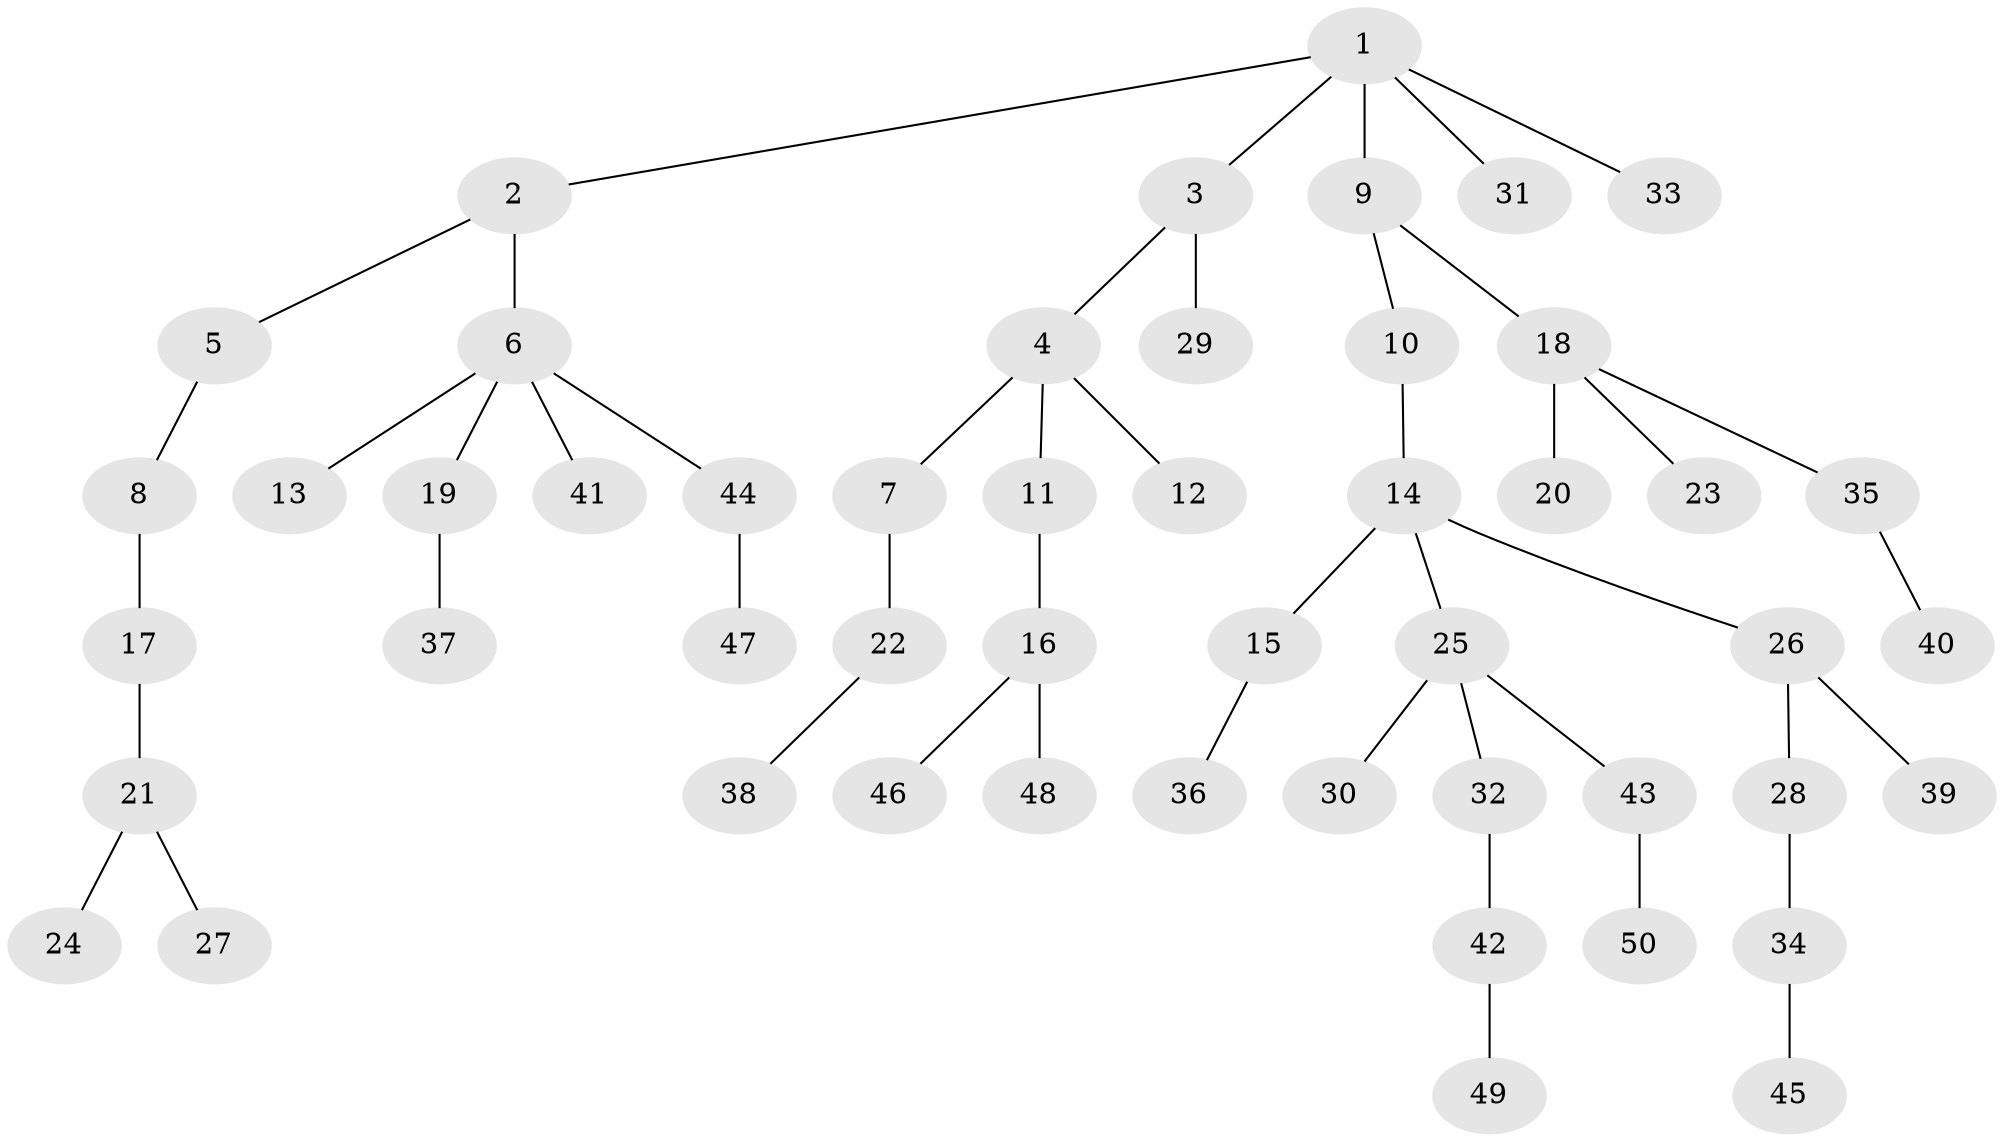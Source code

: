 // coarse degree distribution, {6: 0.06666666666666667, 3: 0.13333333333333333, 2: 0.06666666666666667, 4: 0.06666666666666667, 1: 0.6666666666666666}
// Generated by graph-tools (version 1.1) at 2025/19/03/04/25 18:19:19]
// undirected, 50 vertices, 49 edges
graph export_dot {
graph [start="1"]
  node [color=gray90,style=filled];
  1;
  2;
  3;
  4;
  5;
  6;
  7;
  8;
  9;
  10;
  11;
  12;
  13;
  14;
  15;
  16;
  17;
  18;
  19;
  20;
  21;
  22;
  23;
  24;
  25;
  26;
  27;
  28;
  29;
  30;
  31;
  32;
  33;
  34;
  35;
  36;
  37;
  38;
  39;
  40;
  41;
  42;
  43;
  44;
  45;
  46;
  47;
  48;
  49;
  50;
  1 -- 2;
  1 -- 3;
  1 -- 9;
  1 -- 31;
  1 -- 33;
  2 -- 5;
  2 -- 6;
  3 -- 4;
  3 -- 29;
  4 -- 7;
  4 -- 11;
  4 -- 12;
  5 -- 8;
  6 -- 13;
  6 -- 19;
  6 -- 41;
  6 -- 44;
  7 -- 22;
  8 -- 17;
  9 -- 10;
  9 -- 18;
  10 -- 14;
  11 -- 16;
  14 -- 15;
  14 -- 25;
  14 -- 26;
  15 -- 36;
  16 -- 46;
  16 -- 48;
  17 -- 21;
  18 -- 20;
  18 -- 23;
  18 -- 35;
  19 -- 37;
  21 -- 24;
  21 -- 27;
  22 -- 38;
  25 -- 30;
  25 -- 32;
  25 -- 43;
  26 -- 28;
  26 -- 39;
  28 -- 34;
  32 -- 42;
  34 -- 45;
  35 -- 40;
  42 -- 49;
  43 -- 50;
  44 -- 47;
}
